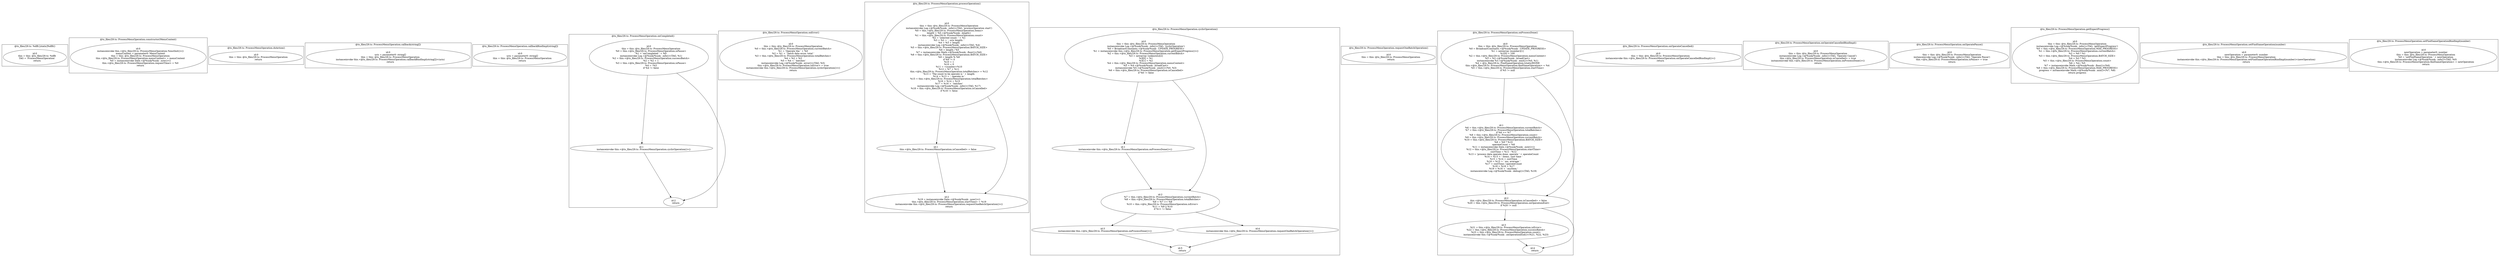 digraph "29.ts" {
subgraph "cluster_@ts_files/29.ts: %dflt.[static]%dflt()" {
  label="@ts_files/29.ts: %dflt.[static]%dflt()";
  Node33270 [label="id:0
      this = this: @ts_files/29.ts: %dflt
      TAG = 'ProcessMenuOperation'
      return"];
}
subgraph "cluster_@ts_files/29.ts: ProcessMenuOperation.constructor(MenuContext)" {
  label="@ts_files/29.ts: ProcessMenuOperation.constructor(MenuContext)";
  Node60220 [label="id:0
      instanceinvoke this.<@ts_files/29.ts: ProcessMenuOperation.%instInit()>()
      menuContext = parameter0: MenuContext
      this = this: @ts_files/29.ts: ProcessMenuOperation
      this.<@ts_files/29.ts: ProcessMenuOperation.menuContext> = menuContext
      %0 = instanceinvoke Date.<@%unk/%unk: .now()>()
      this.<@ts_files/29.ts: ProcessMenuOperation.requestTime> = %0
      return"];
}
subgraph "cluster_@ts_files/29.ts: ProcessMenuOperation.doAction()" {
  label="@ts_files/29.ts: ProcessMenuOperation.doAction()";
  Node44710 [label="id:0
      this = this: @ts_files/29.ts: ProcessMenuOperation
      return"];
}
subgraph "cluster_@ts_files/29.ts: ProcessMenuOperation.callback(string[])" {
  label="@ts_files/29.ts: ProcessMenuOperation.callback(string[])";
  Node53140 [label="id:0
      uris = parameter0: string[]
      this = this: @ts_files/29.ts: ProcessMenuOperation
      instanceinvoke this.<@ts_files/29.ts: ProcessMenuOperation.callbackBindImpl(string[])>(uris)
      return"];
}
subgraph "cluster_@ts_files/29.ts: ProcessMenuOperation.callbackBindImpl(string[])" {
  label="@ts_files/29.ts: ProcessMenuOperation.callbackBindImpl(string[])";
  Node60970 [label="id:0
      uris = parameter0: string[]
      this = this: @ts_files/29.ts: ProcessMenuOperation
      return"];
}
subgraph "cluster_@ts_files/29.ts: ProcessMenuOperation.onCompleted()" {
  label="@ts_files/29.ts: ProcessMenuOperation.onCompleted()";
  Node48000 [label="id:0
      this = this: @ts_files/29.ts: ProcessMenuOperation
      %0 = this.<@ts_files/29.ts: ProcessMenuOperation.isPause>
      %1 = 'onCompleted ' + %0
      instanceinvoke Log.<@%unk/%unk: .info()>(TAG, %1)
      %2 = this.<@ts_files/29.ts: ProcessMenuOperation.successBatch>
      %2 = %2 + 1
      %3 = this.<@ts_files/29.ts: ProcessMenuOperation.isPause>
      %4 = !%3
      if %4 != false"];
  Node48001 [label="id:1
      instanceinvoke this.<@ts_files/29.ts: ProcessMenuOperation.cyclicOperation()>()"];
  Node48002 [label="id:2
      return"];
  Node48000 -> Node48001;
  Node48000 -> Node48002;
  Node48001 -> Node48002;
}
subgraph "cluster_@ts_files/29.ts: ProcessMenuOperation.onError()" {
  label="@ts_files/29.ts: ProcessMenuOperation.onError()";
  Node43970 [label="id:0
      this = this: @ts_files/29.ts: ProcessMenuOperation
      %0 = this.<@ts_files/29.ts: ProcessMenuOperation.currentBatch>
      %1 = 'Operate the ' + %0
      %2 = %1 + ' batch data error, total '
      %3 = this.<@ts_files/29.ts: ProcessMenuOperation.totalBatches>
      %4 = %2 + %3
      %5 = %4 + ' batches'
      instanceinvoke Log.<@%unk/%unk: .error()>(TAG, %5)
      this.<@ts_files/29.ts: ProcessMenuOperation.isError> = true
      instanceinvoke this.<@ts_files/29.ts: ProcessMenuOperation.cyclicOperation()>()
      return"];
}
subgraph "cluster_@ts_files/29.ts: ProcessMenuOperation.processOperation()" {
  label="@ts_files/29.ts: ProcessMenuOperation.processOperation()";
  Node53660 [label="id:0
      this = this: @ts_files/29.ts: ProcessMenuOperation
      instanceinvoke Log.<@%unk/%unk: .info()>(TAG, 'processOperation start')
      %0 = this.<@ts_files/29.ts: ProcessMenuOperation.items>
      length = %0.<@%unk/%unk: .length>
      %1 = this.<@ts_files/29.ts: ProcessMenuOperation.count>
      %2 = 'selected count: ' + %1
      %3 = %2 + ', uris length: '
      %4 = %3 + length
      instanceinvoke Log.<@%unk/%unk: .info()>(TAG, %4)
      %5 = this.<@ts_files/29.ts: ProcessMenuOperation.BATCH_SIZE>
      %6 = length / %5
      %7 = instanceinvoke Math.<@%unk/%unk: .floor()>(%6)
      %8 = this.<@ts_files/29.ts: ProcessMenuOperation.BATCH_SIZE>
      %9 = length % %8
      if %9 != 0
      %10 = 1
      %10 = 0
      %11 = <number>%10
      %12 = %7 + %11
      this.<@ts_files/29.ts: ProcessMenuOperation.totalBatches> = %12
      %13 = 'The count to be operate is ' + length
      %14 = %13 + ', operate in '
      %15 = this.<@ts_files/29.ts: ProcessMenuOperation.totalBatches>
      %16 = %14 + %15
      %17 = %16 + ' batches'
      instanceinvoke Log.<@%unk/%unk: .info()>(TAG, %17)
      %18 = this.<@ts_files/29.ts: ProcessMenuOperation.isCancelled>
      if %18 != false"];
  Node53661 [label="id:1
      this.<@ts_files/29.ts: ProcessMenuOperation.isCancelled> = false"];
  Node53662 [label="id:2
      %19 = instanceinvoke Date.<@%unk/%unk: .now()>()
      this.<@ts_files/29.ts: ProcessMenuOperation.startTime> = %19
      instanceinvoke this.<@ts_files/29.ts: ProcessMenuOperation.requestOneBatchOperation()>()
      return"];
  Node53660 -> Node53661;
  Node53660 -> Node53662;
  Node53661 -> Node53662;
}
subgraph "cluster_@ts_files/29.ts: ProcessMenuOperation.cyclicOperation()" {
  label="@ts_files/29.ts: ProcessMenuOperation.cyclicOperation()";
  Node52300 [label="id:0
      this = this: @ts_files/29.ts: ProcessMenuOperation
      instanceinvoke Log.<@%unk/%unk: .info()>(TAG, 'cyclicOperation')
      %0 = BroadcastConstants.<@%unk/%unk: .UPDATE_PROGRESS>
      %1 = instanceinvoke this.<@ts_files/29.ts: ProcessMenuOperation.getExpectProgress()>()
      %2 = this.<@ts_files/29.ts: ProcessMenuOperation.currentBatch>
      %3 = newarray (unknown)[2]
      %3[0] = %1
      %3[1] = %2
      %4 = this.<@ts_files/29.ts: ProcessMenuOperation.menuContext>
      %5 = %4.<@%unk/%unk: .broadCast>
      instanceinvoke %5.<@%unk/%unk: .emit()>(%0, %3)
      %6 = this.<@ts_files/29.ts: ProcessMenuOperation.isCancelled>
      if %6 != false"];
  Node52301 [label="id:1
      instanceinvoke this.<@ts_files/29.ts: ProcessMenuOperation.onProcessDone()>()"];
  Node52302 [label="id:2
      %7 = this.<@ts_files/29.ts: ProcessMenuOperation.currentBatch>
      %8 = this.<@ts_files/29.ts: ProcessMenuOperation.totalBatches>
      %9 = %7 >= %8
      %10 = this.<@ts_files/29.ts: ProcessMenuOperation.isError>
      %11 = %9 || %10
      if %11 != false"];
  Node52303 [label="id:3
      instanceinvoke this.<@ts_files/29.ts: ProcessMenuOperation.onProcessDone()>()"];
  Node52304 [label="id:4
      instanceinvoke this.<@ts_files/29.ts: ProcessMenuOperation.requestOneBatchOperation()>()"];
  Node52305 [label="id:5
      return"];
  Node52300 -> Node52301;
  Node52300 -> Node52302;
  Node52301 -> Node52302;
  Node52302 -> Node52303;
  Node52302 -> Node52304;
  Node52303 -> Node52305;
  Node52304 -> Node52305;
}
subgraph "cluster_@ts_files/29.ts: ProcessMenuOperation.requestOneBatchOperation()" {
  label="@ts_files/29.ts: ProcessMenuOperation.requestOneBatchOperation()";
  Node61480 [label="id:0
      this = this: @ts_files/29.ts: ProcessMenuOperation
      return"];
}
subgraph "cluster_@ts_files/29.ts: ProcessMenuOperation.onProcessDone()" {
  label="@ts_files/29.ts: ProcessMenuOperation.onProcessDone()";
  Node50000 [label="id:0
      this = this: @ts_files/29.ts: ProcessMenuOperation
      %0 = BroadcastConstants.<@%unk/%unk: .UPDATE_PROGRESS>
      %1 = newarray (number)[1]
      %1[0] = 100
      %2 = this.<@ts_files/29.ts: ProcessMenuOperation.menuContext>
      %3 = %2.<@%unk/%unk: .broadCast>
      instanceinvoke %3.<@%unk/%unk: .emit()>(%0, %1)
      %4 = @ts_files/29.ts: FindSameOperation.[static]NONE
      this.<@ts_files/29.ts: ProcessMenuOperation.findSameOperation> = %4
      %5 = this.<@ts_files/29.ts: ProcessMenuOperation.startTime>
      if %5 != null"];
  Node50001 [label="id:1
      %6 = this.<@ts_files/29.ts: ProcessMenuOperation.currentBatch>
      %7 = this.<@ts_files/29.ts: ProcessMenuOperation.totalBatches>
      if %6 >= %7
      %8 = this.<@ts_files/29.ts: ProcessMenuOperation.count>
      %9 = this.<@ts_files/29.ts: ProcessMenuOperation.currentBatch>
      %10 = this.<@ts_files/29.ts: ProcessMenuOperation.BATCH_SIZE>
      %8 = %9 * %10
      operateCount = %8
      %11 = instanceinvoke Date.<@%unk/%unk: .now()>()
      %12 = this.<@ts_files/29.ts: ProcessMenuOperation.startTime>
      costTime = %11 - %12
      %13 = 'process data operate done, operate ' + operateCount
      %14 = %13 + ' items, cost time '
      %15 = %14 + costTime
      %16 = %15 + ' ms, average '
      %17 = costTime / operateCount
      %18 = %16 + %17
      %19 = %18 + ' ms/item.'
      instanceinvoke Log.<@%unk/%unk: .debug()>(TAG, %19)"];
  Node50002 [label="id:2
      this.<@ts_files/29.ts: ProcessMenuOperation.isCancelled> = false
      %20 = this.<@ts_files/29.ts: ProcessMenuOperation.onOperationEnd>
      if %20 != null"];
  Node50003 [label="id:3
      %21 = this.<@ts_files/29.ts: ProcessMenuOperation.isError>
      %22 = this.<@ts_files/29.ts: ProcessMenuOperation.successBatch>
      %23 = this.<@ts_files/29.ts: ProcessMenuOperation.count>
      instanceinvoke this.<@%unk/%unk: .onOperationEnd()>(%21, %22, %23)"];
  Node50004 [label="id:4
      return"];
  Node50000 -> Node50001;
  Node50000 -> Node50002;
  Node50001 -> Node50002;
  Node50002 -> Node50003;
  Node50002 -> Node50004;
  Node50003 -> Node50004;
}
subgraph "cluster_@ts_files/29.ts: ProcessMenuOperation.onOperateCancelled()" {
  label="@ts_files/29.ts: ProcessMenuOperation.onOperateCancelled()";
  Node54860 [label="id:0
      this = this: @ts_files/29.ts: ProcessMenuOperation
      instanceinvoke this.<@ts_files/29.ts: ProcessMenuOperation.onOperateCancelledBindImpl()>()
      return"];
}
subgraph "cluster_@ts_files/29.ts: ProcessMenuOperation.onOperateCancelledBindImpl()" {
  label="@ts_files/29.ts: ProcessMenuOperation.onOperateCancelledBindImpl()";
  Node62690 [label="id:0
      this = this: @ts_files/29.ts: ProcessMenuOperation
      instanceinvoke Log.<@%unk/%unk: .info()>(TAG, 'Operate Cancel')
      this.<@ts_files/29.ts: ProcessMenuOperation.isCancelled> = true
      instanceinvoke this.<@ts_files/29.ts: ProcessMenuOperation.onProcessDone()>()
      return"];
}
subgraph "cluster_@ts_files/29.ts: ProcessMenuOperation.onOperatePause()" {
  label="@ts_files/29.ts: ProcessMenuOperation.onOperatePause()";
  Node51050 [label="id:0
      this = this: @ts_files/29.ts: ProcessMenuOperation
      instanceinvoke Log.<@%unk/%unk: .info()>(TAG, 'Operate Pause')
      this.<@ts_files/29.ts: ProcessMenuOperation.isPause> = true
      return"];
}
subgraph "cluster_@ts_files/29.ts: ProcessMenuOperation.getExpectProgress()" {
  label="@ts_files/29.ts: ProcessMenuOperation.getExpectProgress()";
  Node54440 [label="id:0
      this = this: @ts_files/29.ts: ProcessMenuOperation
      instanceinvoke Log.<@%unk/%unk: .info()>(TAG, 'getExpectProgress')
      %0 = this.<@ts_files/29.ts: ProcessMenuOperation.MAX_PROGRESS>
      %1 = this.<@ts_files/29.ts: ProcessMenuOperation.currentBatch>
      %2 = %0 * %1
      %3 = this.<@ts_files/29.ts: ProcessMenuOperation.BATCH_SIZE>
      %4 = %2 * %3
      %5 = this.<@ts_files/29.ts: ProcessMenuOperation.count>
      %6 = %4 / %5
      %7 = instanceinvoke Math.<@%unk/%unk: .floor()>(%6)
      %8 = this.<@ts_files/29.ts: ProcessMenuOperation.MAX_PROGRESS>
      progress = instanceinvoke Math.<@%unk/%unk: .min()>(%7, %8)
      return progress"];
}
subgraph "cluster_@ts_files/29.ts: ProcessMenuOperation.setFindSameOperation(number)" {
  label="@ts_files/29.ts: ProcessMenuOperation.setFindSameOperation(number)";
  Node63550 [label="id:0
      newOperation = parameter0: number
      this = this: @ts_files/29.ts: ProcessMenuOperation
      instanceinvoke this.<@ts_files/29.ts: ProcessMenuOperation.setFindSameOperationBindImpl(number)>(newOperation)
      return"];
}
subgraph "cluster_@ts_files/29.ts: ProcessMenuOperation.setFindSameOperationBindImpl(number)" {
  label="@ts_files/29.ts: ProcessMenuOperation.setFindSameOperationBindImpl(number)";
  Node71380 [label="id:0
      newOperation = parameter0: number
      this = this: @ts_files/29.ts: ProcessMenuOperation
      %0 = 'setFindSameOperation ' + newOperation
      instanceinvoke Log.<@%unk/%unk: .info()>(TAG, %0)
      this.<@ts_files/29.ts: ProcessMenuOperation.findSameOperation> = newOperation
      return"];
}
}
